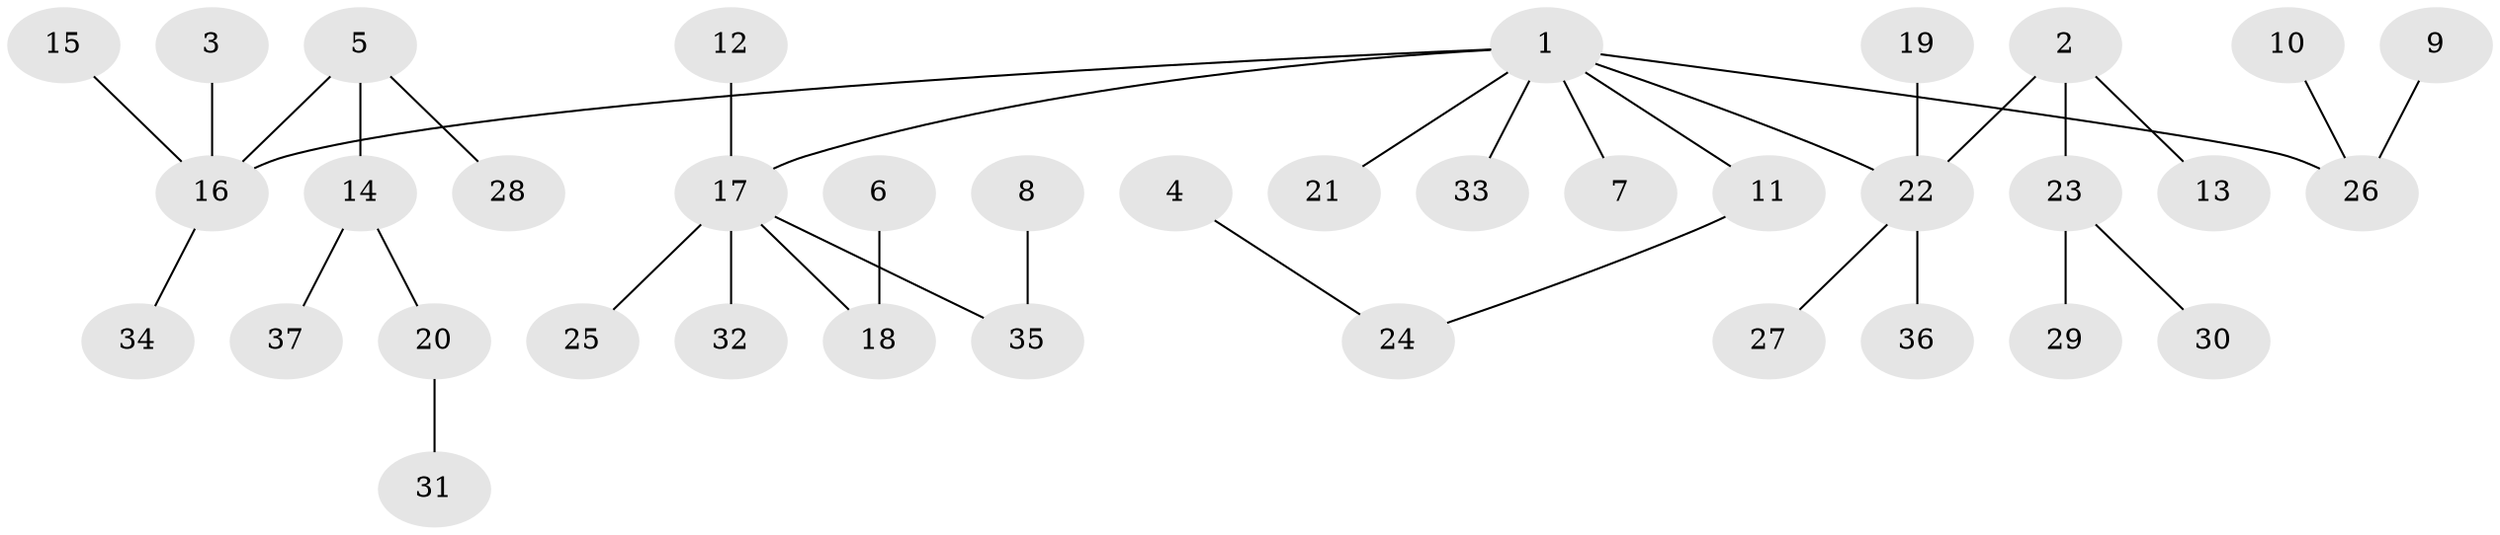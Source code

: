 // original degree distribution, {3: 0.13513513513513514, 6: 0.02702702702702703, 5: 0.04054054054054054, 7: 0.013513513513513514, 2: 0.24324324324324326, 1: 0.5135135135135135, 4: 0.02702702702702703}
// Generated by graph-tools (version 1.1) at 2025/26/03/09/25 03:26:30]
// undirected, 37 vertices, 36 edges
graph export_dot {
graph [start="1"]
  node [color=gray90,style=filled];
  1;
  2;
  3;
  4;
  5;
  6;
  7;
  8;
  9;
  10;
  11;
  12;
  13;
  14;
  15;
  16;
  17;
  18;
  19;
  20;
  21;
  22;
  23;
  24;
  25;
  26;
  27;
  28;
  29;
  30;
  31;
  32;
  33;
  34;
  35;
  36;
  37;
  1 -- 7 [weight=1.0];
  1 -- 11 [weight=1.0];
  1 -- 16 [weight=1.0];
  1 -- 17 [weight=1.0];
  1 -- 21 [weight=1.0];
  1 -- 22 [weight=1.0];
  1 -- 26 [weight=1.0];
  1 -- 33 [weight=1.0];
  2 -- 13 [weight=1.0];
  2 -- 22 [weight=1.0];
  2 -- 23 [weight=1.0];
  3 -- 16 [weight=1.0];
  4 -- 24 [weight=1.0];
  5 -- 14 [weight=1.0];
  5 -- 16 [weight=1.0];
  5 -- 28 [weight=1.0];
  6 -- 18 [weight=1.0];
  8 -- 35 [weight=1.0];
  9 -- 26 [weight=1.0];
  10 -- 26 [weight=1.0];
  11 -- 24 [weight=1.0];
  12 -- 17 [weight=1.0];
  14 -- 20 [weight=1.0];
  14 -- 37 [weight=1.0];
  15 -- 16 [weight=1.0];
  16 -- 34 [weight=1.0];
  17 -- 18 [weight=1.0];
  17 -- 25 [weight=1.0];
  17 -- 32 [weight=1.0];
  17 -- 35 [weight=1.0];
  19 -- 22 [weight=1.0];
  20 -- 31 [weight=1.0];
  22 -- 27 [weight=1.0];
  22 -- 36 [weight=1.0];
  23 -- 29 [weight=1.0];
  23 -- 30 [weight=1.0];
}
